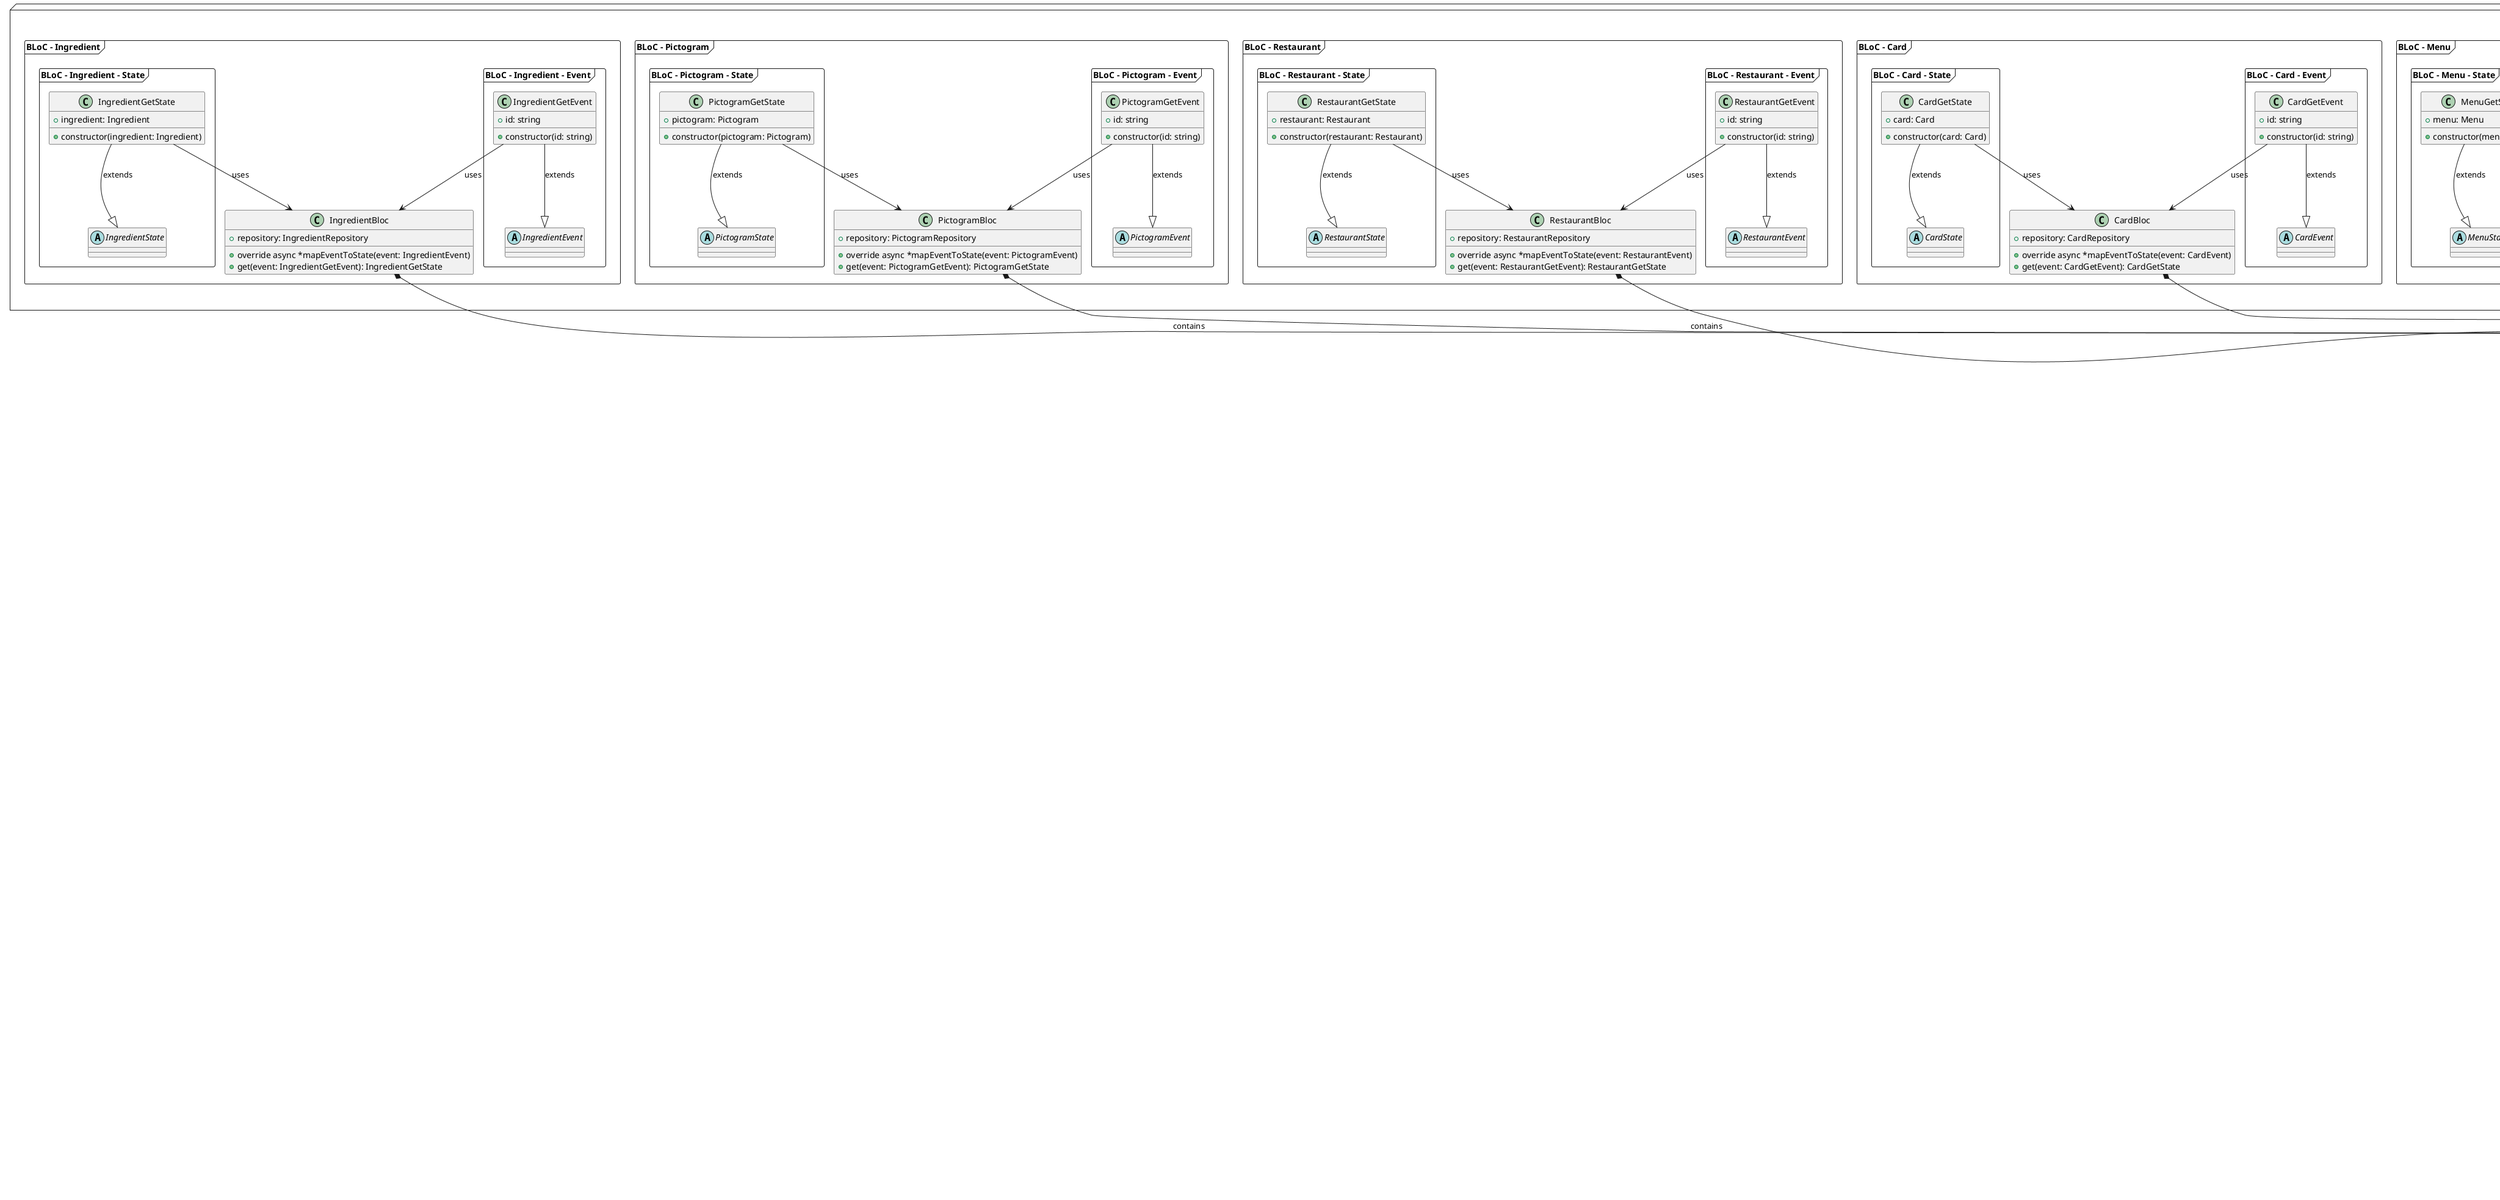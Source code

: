 @startuml Shoku Individual UML classes


node "Types" {
    interface Recipe {
    + id: string
    + name: string
    + description: string
    + image: Image
    + average_time: number
    + average_rate: number
    + ingredients: RecipeIngredient[]
    + steps: RecipeStep[]
    }
    Recipe *-- RecipeIngredient : contains
    Recipe *-- RecipeStep : contains

    interface RecipeStep {
        + name: string
        + description: string
    }

    interface RecipeIngredient {
        + id: string
        + ingredient: Ingredient
        + quantity: number
        + unity: string
    }
    RecipeIngredient *-- Ingredient : contains

    interface Ingredient {
        + id: string
        + name: string
        + image: Image
        + allergens: Pictogram[]
        + diets: Pictogram[]
    }
    RecipeIngredient *-- Pictogram : contains

    interface Pictogram {
        + id: string
        + name: string
        + pictogram: Image
    }

    interface Restaurant {
        + id: string
        + name: string
        + description: string
        + image: Image
        + average_rate: number
        + average_price: string
        + location: string
        + phone: string
        + opening_time: TimeRange[][]
        + card: Card
    }
    Restaurant *-- TimeRange : contains
    Restaurant *-- Card : contains

    interface TimeRange {
        + from: string
        + to: string
    }

    interface Card {
        + id: string
        + name: string
        + dishes: Dish[]
        + menus: Menu[]
    }
    Card *-- Dish : contains
    Card *-- Menu : contains

    interface Menu {
        + id: string
        + name: string
        + price: string
        + dishes: Dish[]
    }
    Menu *-- Dish : contains

    interface Dish {
        + id: string
        + name: string
        + description: string
        + price: string
        + ingredients: Ingredient[]
    }
    Dish *-- Ingredient : contains

    interface Profile {
        + id: string
        + email: string
        + firstName: string
        + lastName: string
        + allergens: Pictogram[]
        + diets: Pictogram[]
        + favorite_recipes: Recipe[]
        + favorite_restaurants: Restaurant[]
    }
}

node "Repositories" {
    interface Repository<T> {
        + get(id: string): Promise<T>
        + set(item: T): Promise<void>
    }
    Repository <|-down- RecipeRepository : extends
    Repository <|-down- RecipeIngredientRepository : extends
    Repository <|-down- IngredientRepository : extends
    Repository <|-down- PictogramRepository : extends
    Repository <|-down- RestaurantRepository : extends
    Repository <|-down- CardRepository : extends
    Repository <|-down- MenuRepository : extends
    Repository <|-down- DishRepository : extends
    Repository <|-down- ProfileRepository : extends

    interface RecipeRepository {
        + get(id: string): Promise<Recipe>
        + set(recipe: Recipe): Promise<void>
    }
    RecipeRepository <-- Recipe : uses

    interface RecipeIngredientRepository {
        + get(id: string): Promise<RecipeIngredient>
        + set(ingredient: RecipeIngredient): Promise<void>
    }
    RecipeIngredientRepository <-- RecipeIngredient : uses

    interface IngredientRepository {
        + get(id: string): Promise<Ingredient>
        + set(ingredient: Ingredient): Promise<void>
    }
    IngredientRepository <-- Ingredient : uses

    interface PictogramRepository {
        + get(id: string): Promise<Pictogram>
        + set(pictogram: Pictogram): Promise<void>
    }
    PictogramRepository <-- Pictogram : uses

    interface RestaurantRepository {
        + get(id: string): Promise<Restaurant>
        + set(restaurant: Restaurant): Promise<void>
    }
    RestaurantRepository <-- Restaurant : uses

    interface CardRepository {
        + get(id: string): Promise<Card>
        + set(card: Card): Promise<void>
    }
    CardRepository <-- Card : uses

    interface MenuRepository {
        + get(id: string): Promise<Menu>
        + set(menu: Menu): Promise<void>
    }
    MenuRepository <-- Menu : uses

    interface DishRepository {
        + get(id: string): Promise<Dish>
        + set(dish: Dish): Promise<void>
    }
    DishRepository <-- Dish : uses

    interface ProfileRepository {
        + get(id: string): Promise<Profile>
        + set(profile: Profile): Promise<void>
    }
    ProfileRepository <-- Profile : uses
}

database json {
}
json <-up- Repository : uses

node "BLoC" {
    frame "BLoC - Recipe" {
        frame "BLoC - Recipe - Event" {
            abstract RecipeEvent {
            }

            class RecipeGetEvent {
                + id: string

                + constructor(id: string)
            }
            RecipeEvent <|-up- RecipeGetEvent : extends
        }

        frame "BLoC - Recipe - State" {
            abstract RecipeState {
            }

            class RecipeGetState {
                + recipe: Recipe

                + constructor(recipe: Recipe)
            }
            RecipeState <|-up- RecipeGetState : extends
        }

        class RecipeBloc {
            + repository: RecipeRepository

            + override async *mapEventToState(event: RecipeEvent)
            + get(event: RecipeGetEvent): RecipeGetState
        }
        RecipeBloc *-down- RecipeRepository : contains
        RecipeBloc <-up- RecipeGetEvent : uses
        RecipeBloc <-up- RecipeGetState : uses
    }

    frame "BLoC - RecipeIngredient" {
        frame "BLoC - RecipeIngredient - Event" {
            abstract RecipeIngredientEvent {
            }

            class RecipeIngredientGetEvent {
                + id: string

                + constructor(id: string)
            }
            RecipeIngredientEvent <|-up- RecipeIngredientGetEvent : extends
        }

        frame "BLoC - RecipeIngredient - State" {
            abstract RecipeIngredientState {
            }

            class RecipeIngredientGetState {
                + recipeIngredient: RecipeIngredient

                + constructor(recipeIngredient: RecipeIngredient)
            }
            RecipeIngredientState <|-up- RecipeIngredientGetState : extends
        }

        class RecipeIngredientBloc {
            + repository: RecipeIngredientRepository

            + override async *mapEventToState(event: RecipeIngredientEvent)
            + get(event: RecipeIngredientGetEvent): RecipeIngredientGetState
        }
        RecipeIngredientBloc *-down- RecipeIngredientRepository : contains
        RecipeIngredientBloc <-up- RecipeIngredientGetEvent : uses
        RecipeIngredientBloc <-up- RecipeIngredientGetState : uses
    }

    frame "BLoC - Ingredient" {
        frame "BLoC - Ingredient - Event" {
            abstract IngredientEvent {
            }

            class IngredientGetEvent {
                + id: string

                + constructor(id: string)
            }
            IngredientEvent <|-up- IngredientGetEvent : extends
        }

        frame "BLoC - Ingredient - State" {
            abstract IngredientState {
            }

            class IngredientGetState {
                + ingredient: Ingredient

                + constructor(ingredient: Ingredient)
            }
            IngredientState <|-up- IngredientGetState : extends
        }

        class IngredientBloc {
            + repository: IngredientRepository

            + override async *mapEventToState(event: IngredientEvent)
            + get(event: IngredientGetEvent): IngredientGetState
        }
        IngredientBloc *-down- IngredientRepository : contains
        IngredientBloc <-up- IngredientGetEvent : uses
        IngredientBloc <-up- IngredientGetState : uses
    }

    frame "BLoC - Pictogram" {
        frame "BLoC - Pictogram - Event" {
            abstract PictogramEvent {
            }

            class PictogramGetEvent {
                + id: string

                + constructor(id: string)
            }
            PictogramEvent <|-up- PictogramGetEvent : extends
        }

        frame "BLoC - Pictogram - State" {
            abstract PictogramState {
            }

            class PictogramGetState {
                + pictogram: Pictogram

                + constructor(pictogram: Pictogram)
            }
            PictogramState <|-up- PictogramGetState : extends
        }

        class PictogramBloc {
            + repository: PictogramRepository

            + override async *mapEventToState(event: PictogramEvent)
            + get(event: PictogramGetEvent): PictogramGetState
        }
        PictogramBloc *-down- PictogramRepository : contains
        PictogramBloc <-up- PictogramGetEvent : uses
        PictogramBloc <-up- PictogramGetState : uses
    }

    frame "BLoC - Restaurant" {
        frame "BLoC - Restaurant - Event" {
            abstract RestaurantEvent {
            }

            class RestaurantGetEvent {
                + id: string

                + constructor(id: string)
            }
            RestaurantEvent <|-up- RestaurantGetEvent : extends
        }

        frame "BLoC - Restaurant - State" {
            abstract RestaurantState {
            }

            class RestaurantGetState {
                + restaurant: Restaurant

                + constructor(restaurant: Restaurant)
            }
            RestaurantState <|-up- RestaurantGetState : extends
        }

        class RestaurantBloc {
            + repository: RestaurantRepository

            + override async *mapEventToState(event: RestaurantEvent)
            + get(event: RestaurantGetEvent): RestaurantGetState
        }
        RestaurantBloc *-down- RestaurantRepository : contains
        RestaurantBloc <-up- RestaurantGetEvent : uses
        RestaurantBloc <-up- RestaurantGetState : uses
    }

    frame "BLoC - Card" {
        frame "BLoC - Card - Event" {
            abstract CardEvent {
            }

            class CardGetEvent {
                + id: string

                + constructor(id: string)
            }
            CardEvent <|-up- CardGetEvent : extends
        }

        frame "BLoC - Card - State" {
            abstract CardState {
            }

            class CardGetState {
                + card: Card

                + constructor(card: Card)
            }
            CardState <|-up- CardGetState : extends
        }

        class CardBloc {
            + repository: CardRepository

            + override async *mapEventToState(event: CardEvent)
            + get(event: CardGetEvent): CardGetState
        }
        CardBloc *-down- CardRepository : contains
        CardBloc <-up- CardGetEvent : uses
        CardBloc <-up- CardGetState : uses
    }

    frame "BLoC - Menu" {
        frame "BLoC - Menu - Event" {
            abstract MenuEvent {
            }

            class MenuGetEvent {
                + id: string

                + constructor(id: string)
            }
            MenuEvent <|-up- MenuGetEvent : extends
        }

        frame "BLoC - Menu - State" {
            abstract MenuState {
            }

            class MenuGetState {
                + menu: Menu

                + constructor(menu: Menu)
            }
            MenuState <|-up- MenuGetState : extends
        }

        class MenuBloc {
            + repository: MenuRepository

            + override async *mapEventToState(event: MenuEvent)
            + get(event: MenuGetEvent): MenuGetState
        }
        MenuBloc *-down- MenuRepository : contains
        MenuBloc <-up- MenuGetEvent : uses
        MenuBloc <-up- MenuGetState : uses
    }

    frame "BLoC - Dish" {
        frame "BLoC - Dish - Event" {
            abstract DishEvent {
            }

            class DishGetEvent {
                + id: string

                + constructor(id: string)
            }
            DishEvent <|-up- DishGetEvent : extends
        }

        frame "BLoC - Dish - State" {
            abstract DishState {
            }

            class DishGetState {
                + dish: Dish

                + constructor(dish: Dish)
            }
            DishState <|-up- DishGetState : extends
        }

        class DishBloc {
            + repository: DishRepository

            + override async *mapEventToState(event: DishEvent)
            + get(event: DishGetEvent): DishGetState
        }
        DishBloc *-down- DishRepository : contains
        DishBloc <-up- DishGetEvent : uses
        DishBloc <-up- DishGetState : uses
    }

    frame "BLoC - Profile" {
        frame "BLoC - Profile - Event" {
            abstract ProfileEvent {
            }

            class ProfileGetEvent {
                + id: string

                + constructor(id: string)
            }
            ProfileEvent <|-up- ProfileGetEvent : extends

            class ProfileFavoriteRecipeEvent {
                + id: string
                + recipeId: string

                + constructor(id: string, recipeId: string)
            }
            ProfileEvent <|-up- ProfileFavoriteRecipeEvent : extends

            class ProfileFavoriteRestaurantEvent {
                + id: string
                + restaurantId: string

                + constructor(id: string, restaurantId: string)
            }
            ProfileEvent <|-up- ProfileFavoriteRestaurantEvent : extends
        }

        frame "BLoC - Profile - State" {
            abstract ProfileState {
            }

            class ProfileGetState {
                + profile: Profile

                + constructor(profile: Profile)
            }
            ProfileState <|-up- ProfileGetState : extends

            class ProfileFavoriteState {
                + isFavorite: boolean

                + constructor(isFavorite: boolean)
            }
            ProfileState <|-up- ProfileFavoriteState : extends
        }

        class ProfileBloc {
            + repository: ProfileRepository

            + override async *mapEventToState(event: ProfileEvent)
            + get(event: ProfileGetEvent): ProfileGetState
            + favoriteRecipe(event: ProfileFavoriteRecipeEvent): ProfileFavoriteState
            + favoriteRestaurant(event: ProfileFavoriteRestaurantEvent): ProfileFavoriteState
        }
        ProfileBloc *-down- ProfileRepository : contains
        ProfileBloc <-up- ProfileGetEvent : uses
        ProfileBloc <-up- ProfileFavoriteRecipeEvent : uses
        ProfileBloc <-up- ProfileFavoriteRestaurantEvent : uses
        ProfileBloc <-up- ProfileGetState : uses
        ProfileBloc <-up- ProfileFavoriteState : uses
    }
}

@enduml